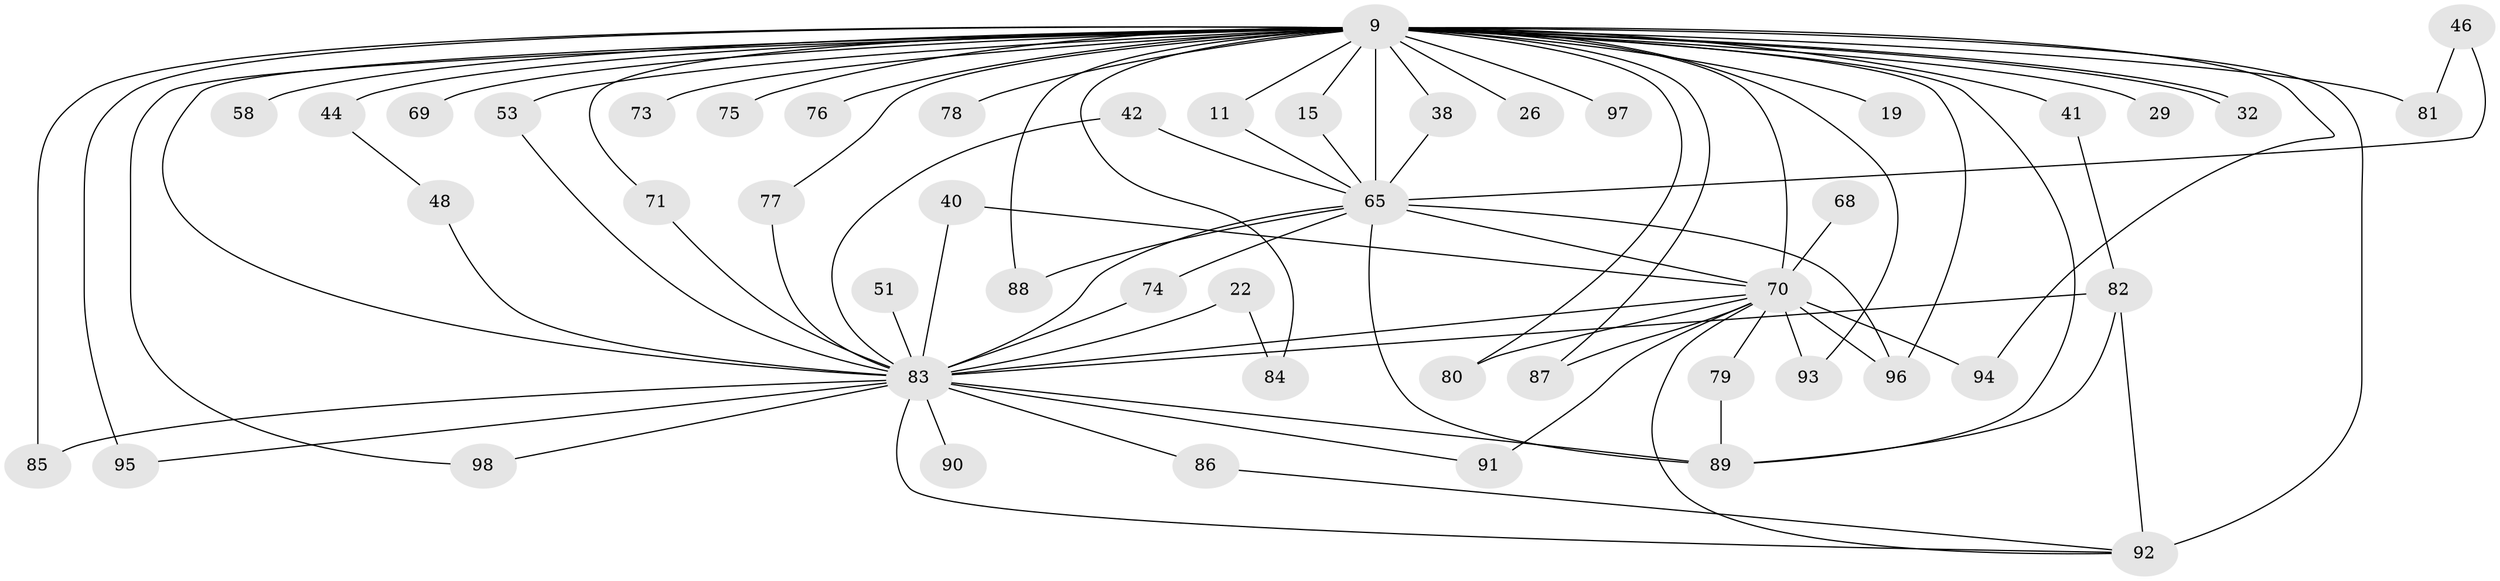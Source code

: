 // original degree distribution, {22: 0.01020408163265306, 13: 0.01020408163265306, 31: 0.01020408163265306, 18: 0.030612244897959183, 24: 0.01020408163265306, 25: 0.01020408163265306, 28: 0.01020408163265306, 26: 0.01020408163265306, 2: 0.6020408163265306, 3: 0.20408163265306123, 4: 0.061224489795918366, 6: 0.02040816326530612, 5: 0.01020408163265306}
// Generated by graph-tools (version 1.1) at 2025/47/03/04/25 21:47:54]
// undirected, 49 vertices, 84 edges
graph export_dot {
graph [start="1"]
  node [color=gray90,style=filled];
  9 [super="+3+7"];
  11;
  15;
  19;
  22;
  26;
  29;
  32;
  38 [super="+28+31"];
  40 [super="+24"];
  41;
  42;
  44;
  46;
  48;
  51;
  53 [super="+50"];
  58;
  65 [super="+34+47+36"];
  68;
  69;
  70 [super="+66+54"];
  71;
  73;
  74;
  75;
  76;
  77 [super="+60"];
  78;
  79;
  80;
  81 [super="+16"];
  82 [super="+57+56"];
  83 [super="+25+10+62+64+35"];
  84;
  85 [super="+67"];
  86;
  87;
  88;
  89 [super="+33+52"];
  90;
  91;
  92 [super="+72+59"];
  93;
  94;
  95 [super="+49"];
  96 [super="+55"];
  97;
  98;
  9 -- 29 [weight=2];
  9 -- 32;
  9 -- 32;
  9 -- 58 [weight=2];
  9 -- 73 [weight=2];
  9 -- 76 [weight=2];
  9 -- 78 [weight=2];
  9 -- 84;
  9 -- 88;
  9 -- 93;
  9 -- 97 [weight=2];
  9 -- 69 [weight=2];
  9 -- 11;
  9 -- 70 [weight=12];
  9 -- 75 [weight=2];
  9 -- 81 [weight=3];
  9 -- 19;
  9 -- 87;
  9 -- 95 [weight=2];
  9 -- 98;
  9 -- 41 [weight=2];
  9 -- 44 [weight=2];
  9 -- 65 [weight=12];
  9 -- 71;
  9 -- 15;
  9 -- 77 [weight=2];
  9 -- 80;
  9 -- 85 [weight=2];
  9 -- 26 [weight=2];
  9 -- 94;
  9 -- 38 [weight=4];
  9 -- 83 [weight=12];
  9 -- 89 [weight=2];
  9 -- 53 [weight=3];
  9 -- 92 [weight=3];
  9 -- 96;
  11 -- 65;
  15 -- 65;
  22 -- 84;
  22 -- 83 [weight=2];
  38 -- 65;
  40 -- 70;
  40 -- 83 [weight=2];
  41 -- 82;
  42 -- 65;
  42 -- 83;
  44 -- 48;
  46 -- 81;
  46 -- 65;
  48 -- 83;
  51 -- 83;
  53 -- 83 [weight=2];
  65 -- 70 [weight=5];
  65 -- 74;
  65 -- 83 [weight=6];
  65 -- 88;
  65 -- 89;
  65 -- 96 [weight=2];
  68 -- 70 [weight=2];
  70 -- 96;
  70 -- 91;
  70 -- 79;
  70 -- 80;
  70 -- 87;
  70 -- 94;
  70 -- 93;
  70 -- 83 [weight=6];
  70 -- 92 [weight=2];
  71 -- 83;
  74 -- 83;
  77 -- 83 [weight=2];
  79 -- 89;
  82 -- 83;
  82 -- 89;
  82 -- 92 [weight=2];
  83 -- 85 [weight=2];
  83 -- 86;
  83 -- 90 [weight=2];
  83 -- 91;
  83 -- 95;
  83 -- 98;
  83 -- 89 [weight=3];
  83 -- 92;
  86 -- 92;
}

